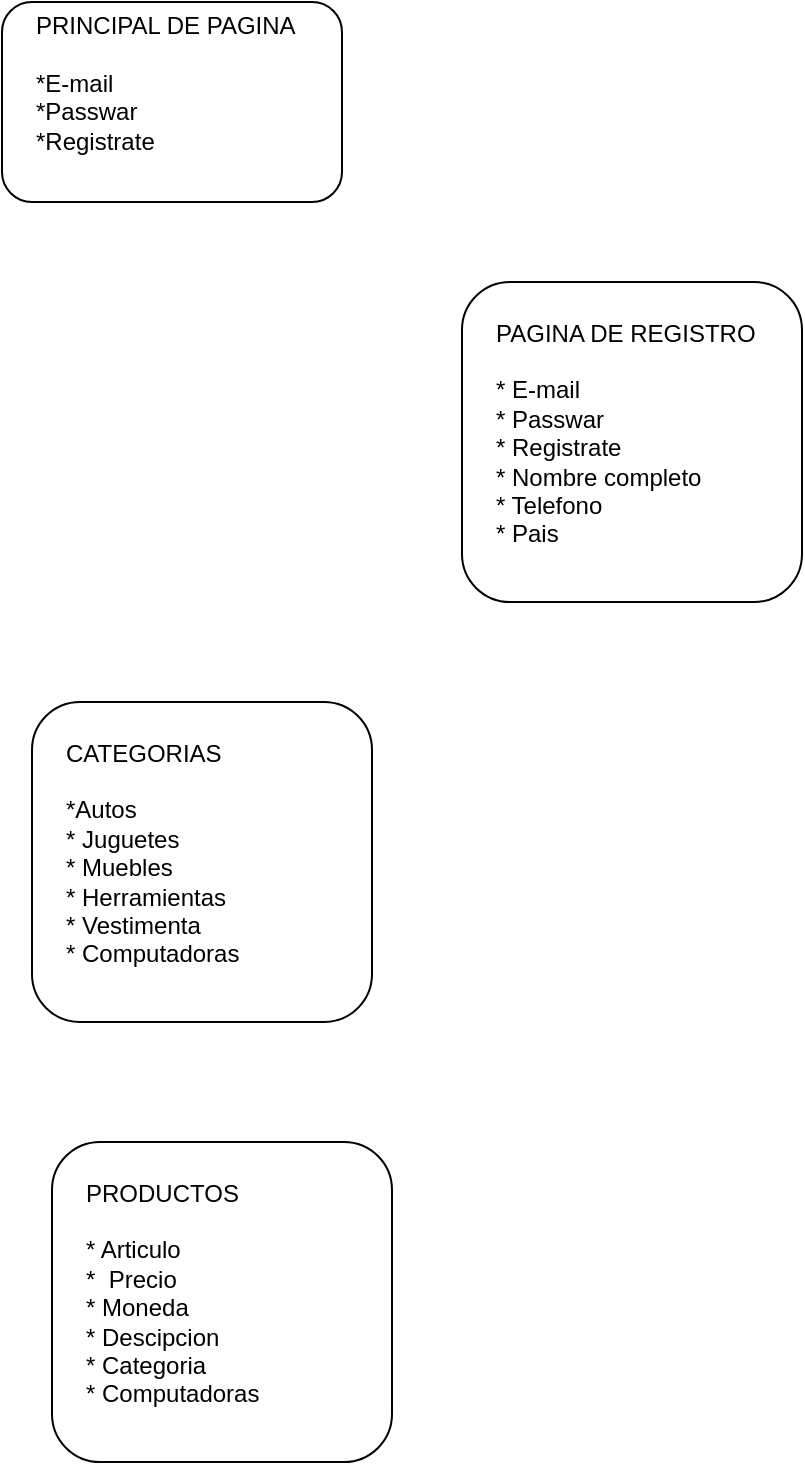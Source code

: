 <mxfile version="14.9.8" type="github">
  <diagram id="C5RBs43oDa-KdzZeNtuy" name="Page-1">
    <mxGraphModel dx="1422" dy="794" grid="1" gridSize="10" guides="1" tooltips="1" connect="1" arrows="1" fold="1" page="1" pageScale="1" pageWidth="827" pageHeight="1169" math="0" shadow="0">
      <root>
        <mxCell id="WIyWlLk6GJQsqaUBKTNV-0" />
        <mxCell id="WIyWlLk6GJQsqaUBKTNV-1" parent="WIyWlLk6GJQsqaUBKTNV-0" />
        <mxCell id="WIyWlLk6GJQsqaUBKTNV-7" value="" style="rounded=1;whiteSpace=wrap;html=1;fontSize=12;glass=0;strokeWidth=1;shadow=0;" parent="WIyWlLk6GJQsqaUBKTNV-1" vertex="1">
          <mxGeometry x="440" y="10" width="170" height="100" as="geometry" />
        </mxCell>
        <mxCell id="ruH51Zik40SD8CyiP0Wy-1" value="&lt;span&gt;&lt;font style=&quot;vertical-align: inherit&quot;&gt;&lt;font style=&quot;vertical-align: inherit&quot;&gt;PRINCIPAL DE PAGINA&lt;br&gt;&lt;br&gt;*E-mail&lt;br&gt;*Passwar&lt;br&gt;*Registrate&lt;br&gt;&lt;br&gt;&lt;/font&gt;&lt;/font&gt;&lt;/span&gt;&lt;font style=&quot;vertical-align: inherit&quot;&gt;&lt;font style=&quot;vertical-align: inherit&quot;&gt;&lt;font style=&quot;vertical-align: inherit&quot;&gt;&lt;font style=&quot;vertical-align: inherit&quot;&gt;&lt;font style=&quot;vertical-align: inherit&quot;&gt;&lt;font style=&quot;vertical-align: inherit&quot;&gt;&lt;font style=&quot;vertical-align: inherit&quot;&gt;&lt;font style=&quot;vertical-align: inherit&quot;&gt;&lt;br&gt;&lt;/font&gt;&lt;/font&gt;&lt;/font&gt;&lt;/font&gt;&lt;/font&gt;&lt;/font&gt;&lt;/font&gt;&lt;/font&gt;" style="text;html=1;strokeColor=none;fillColor=none;align=left;verticalAlign=middle;whiteSpace=wrap;rounded=0;" vertex="1" parent="WIyWlLk6GJQsqaUBKTNV-1">
          <mxGeometry x="455" y="20" width="140" height="90" as="geometry" />
        </mxCell>
        <mxCell id="ruH51Zik40SD8CyiP0Wy-2" value="" style="rounded=1;whiteSpace=wrap;html=1;fontSize=12;glass=0;strokeWidth=1;shadow=0;" vertex="1" parent="WIyWlLk6GJQsqaUBKTNV-1">
          <mxGeometry x="670" y="150" width="170" height="160" as="geometry" />
        </mxCell>
        <mxCell id="ruH51Zik40SD8CyiP0Wy-3" value="&lt;span&gt;&lt;font style=&quot;vertical-align: inherit&quot;&gt;&lt;font style=&quot;vertical-align: inherit&quot;&gt;&lt;font style=&quot;vertical-align: inherit&quot;&gt;&lt;font style=&quot;vertical-align: inherit&quot;&gt;&lt;font style=&quot;vertical-align: inherit&quot;&gt;&lt;font style=&quot;vertical-align: inherit&quot;&gt;PAGINA DE REGISTRO&lt;/font&gt;&lt;/font&gt;&lt;/font&gt;&lt;/font&gt;&lt;br&gt;&lt;br&gt;&lt;font style=&quot;vertical-align: inherit&quot;&gt;&lt;font style=&quot;vertical-align: inherit&quot;&gt;&lt;font style=&quot;vertical-align: inherit&quot;&gt;&lt;font style=&quot;vertical-align: inherit&quot;&gt;* E-mail &lt;/font&gt;&lt;/font&gt;&lt;/font&gt;&lt;/font&gt;&lt;br&gt;&lt;font style=&quot;vertical-align: inherit&quot;&gt;&lt;font style=&quot;vertical-align: inherit&quot;&gt;&lt;font style=&quot;vertical-align: inherit&quot;&gt;&lt;font style=&quot;vertical-align: inherit&quot;&gt;* Passwar &lt;/font&gt;&lt;/font&gt;&lt;/font&gt;&lt;/font&gt;&lt;br&gt;&lt;font style=&quot;vertical-align: inherit&quot;&gt;&lt;font style=&quot;vertical-align: inherit&quot;&gt;&lt;font style=&quot;vertical-align: inherit&quot;&gt;&lt;font style=&quot;vertical-align: inherit&quot;&gt;* Registrate &lt;/font&gt;&lt;/font&gt;&lt;br&gt;&lt;/font&gt;&lt;/font&gt;&lt;font style=&quot;vertical-align: inherit&quot;&gt;&lt;font style=&quot;vertical-align: inherit&quot;&gt;&lt;font style=&quot;vertical-align: inherit&quot;&gt;&lt;font style=&quot;vertical-align: inherit&quot;&gt;* Nombre completo &lt;/font&gt;&lt;/font&gt;&lt;br&gt;&lt;/font&gt;&lt;/font&gt;&lt;font style=&quot;vertical-align: inherit&quot;&gt;&lt;font style=&quot;vertical-align: inherit&quot;&gt;&lt;font style=&quot;vertical-align: inherit&quot;&gt;&lt;font style=&quot;vertical-align: inherit&quot;&gt;* Telefono &lt;/font&gt;&lt;/font&gt;&lt;br&gt;&lt;/font&gt;&lt;/font&gt;&lt;font style=&quot;vertical-align: inherit&quot;&gt;&lt;font style=&quot;vertical-align: inherit&quot;&gt;&lt;font style=&quot;vertical-align: inherit&quot;&gt;&lt;font style=&quot;vertical-align: inherit&quot;&gt;* Pais&lt;/font&gt;&lt;/font&gt;&lt;/font&gt;&lt;/font&gt;&lt;br&gt;&lt;br&gt;&lt;/font&gt;&lt;/font&gt;&lt;/span&gt;&lt;font style=&quot;vertical-align: inherit&quot;&gt;&lt;font style=&quot;vertical-align: inherit&quot;&gt;&lt;font style=&quot;vertical-align: inherit&quot;&gt;&lt;font style=&quot;vertical-align: inherit&quot;&gt;&lt;font style=&quot;vertical-align: inherit&quot;&gt;&lt;font style=&quot;vertical-align: inherit&quot;&gt;&lt;font style=&quot;vertical-align: inherit&quot;&gt;&lt;font style=&quot;vertical-align: inherit&quot;&gt;&lt;br&gt;&lt;/font&gt;&lt;/font&gt;&lt;/font&gt;&lt;/font&gt;&lt;/font&gt;&lt;/font&gt;&lt;/font&gt;&lt;/font&gt;" style="text;html=1;strokeColor=none;fillColor=none;align=left;verticalAlign=middle;whiteSpace=wrap;rounded=0;" vertex="1" parent="WIyWlLk6GJQsqaUBKTNV-1">
          <mxGeometry x="685" y="190" width="140" height="100" as="geometry" />
        </mxCell>
        <mxCell id="ruH51Zik40SD8CyiP0Wy-6" value="" style="rounded=1;whiteSpace=wrap;html=1;fontSize=12;glass=0;strokeWidth=1;shadow=0;" vertex="1" parent="WIyWlLk6GJQsqaUBKTNV-1">
          <mxGeometry x="455" y="360" width="170" height="160" as="geometry" />
        </mxCell>
        <mxCell id="ruH51Zik40SD8CyiP0Wy-7" value="&lt;span&gt;&lt;font style=&quot;vertical-align: inherit&quot;&gt;&lt;font style=&quot;vertical-align: inherit&quot;&gt;&lt;font style=&quot;vertical-align: inherit&quot;&gt;&lt;font style=&quot;vertical-align: inherit&quot;&gt;CATEGORIAS&lt;/font&gt;&lt;/font&gt;&lt;br&gt;&lt;br&gt;&lt;font style=&quot;vertical-align: inherit&quot;&gt;&lt;font style=&quot;vertical-align: inherit&quot;&gt;&lt;font style=&quot;vertical-align: inherit&quot;&gt;&lt;font style=&quot;vertical-align: inherit&quot;&gt;&lt;font style=&quot;vertical-align: inherit&quot;&gt;&lt;font style=&quot;vertical-align: inherit&quot;&gt;*Autos&lt;/font&gt;&lt;/font&gt;&lt;/font&gt;&lt;/font&gt;&lt;/font&gt;&lt;/font&gt;&lt;br&gt;&lt;font style=&quot;vertical-align: inherit&quot;&gt;&lt;font style=&quot;vertical-align: inherit&quot;&gt;&lt;font style=&quot;vertical-align: inherit&quot;&gt;&lt;font style=&quot;vertical-align: inherit&quot;&gt;&lt;font style=&quot;vertical-align: inherit&quot;&gt;&lt;font style=&quot;vertical-align: inherit&quot;&gt;*&amp;nbsp;&lt;/font&gt;&lt;/font&gt;&lt;/font&gt;&lt;/font&gt;&lt;/font&gt;&lt;/font&gt;&lt;font style=&quot;vertical-align: inherit&quot;&gt;&lt;font style=&quot;vertical-align: inherit&quot;&gt;Juguetes&lt;/font&gt;&lt;/font&gt;&lt;br&gt;&lt;font style=&quot;vertical-align: inherit&quot;&gt;&lt;font style=&quot;vertical-align: inherit&quot;&gt;&lt;font style=&quot;vertical-align: inherit&quot;&gt;&lt;font style=&quot;vertical-align: inherit&quot;&gt;&lt;font style=&quot;vertical-align: inherit&quot;&gt;&lt;font style=&quot;vertical-align: inherit&quot;&gt;* Muebles&lt;/font&gt;&lt;/font&gt;&lt;/font&gt;&lt;/font&gt;&lt;br&gt;&lt;/font&gt;&lt;/font&gt;&lt;font style=&quot;vertical-align: inherit&quot;&gt;&lt;font style=&quot;vertical-align: inherit&quot;&gt;&lt;font style=&quot;vertical-align: inherit&quot;&gt;&lt;font style=&quot;vertical-align: inherit&quot;&gt;&lt;font style=&quot;vertical-align: inherit&quot;&gt;&lt;font style=&quot;vertical-align: inherit&quot;&gt;* Herramientas&lt;/font&gt;&lt;/font&gt;&lt;/font&gt;&lt;/font&gt;&lt;br&gt;&lt;/font&gt;&lt;/font&gt;&lt;font style=&quot;vertical-align: inherit&quot;&gt;&lt;font style=&quot;vertical-align: inherit&quot;&gt;&lt;font style=&quot;vertical-align: inherit&quot;&gt;&lt;font style=&quot;vertical-align: inherit&quot;&gt;&lt;font style=&quot;vertical-align: inherit&quot;&gt;&lt;font style=&quot;vertical-align: inherit&quot;&gt;* Vestimenta&lt;br&gt;&lt;/font&gt;&lt;/font&gt;&lt;/font&gt;&lt;/font&gt;&lt;/font&gt;&lt;/font&gt;&lt;font style=&quot;vertical-align: inherit&quot;&gt;&lt;font style=&quot;vertical-align: inherit&quot;&gt;* Computadoras&lt;/font&gt;&lt;/font&gt;&lt;br&gt;&lt;br&gt;&lt;/font&gt;&lt;/font&gt;&lt;/span&gt;&lt;font style=&quot;vertical-align: inherit&quot;&gt;&lt;font style=&quot;vertical-align: inherit&quot;&gt;&lt;font style=&quot;vertical-align: inherit&quot;&gt;&lt;font style=&quot;vertical-align: inherit&quot;&gt;&lt;font style=&quot;vertical-align: inherit&quot;&gt;&lt;font style=&quot;vertical-align: inherit&quot;&gt;&lt;font style=&quot;vertical-align: inherit&quot;&gt;&lt;font style=&quot;vertical-align: inherit&quot;&gt;&lt;br&gt;&lt;/font&gt;&lt;/font&gt;&lt;/font&gt;&lt;/font&gt;&lt;/font&gt;&lt;/font&gt;&lt;/font&gt;&lt;/font&gt;" style="text;html=1;strokeColor=none;fillColor=none;align=left;verticalAlign=middle;whiteSpace=wrap;rounded=0;" vertex="1" parent="WIyWlLk6GJQsqaUBKTNV-1">
          <mxGeometry x="470" y="400" width="140" height="100" as="geometry" />
        </mxCell>
        <mxCell id="ruH51Zik40SD8CyiP0Wy-8" value="" style="rounded=1;whiteSpace=wrap;html=1;fontSize=12;glass=0;strokeWidth=1;shadow=0;" vertex="1" parent="WIyWlLk6GJQsqaUBKTNV-1">
          <mxGeometry x="465" y="580" width="170" height="160" as="geometry" />
        </mxCell>
        <mxCell id="ruH51Zik40SD8CyiP0Wy-9" value="&lt;span&gt;&lt;font style=&quot;vertical-align: inherit&quot;&gt;&lt;font style=&quot;vertical-align: inherit&quot;&gt;&lt;font style=&quot;vertical-align: inherit&quot;&gt;&lt;font style=&quot;vertical-align: inherit&quot;&gt;PRODUCTOS&lt;/font&gt;&lt;/font&gt;&lt;br&gt;&lt;br&gt;&lt;font style=&quot;vertical-align: inherit&quot;&gt;&lt;font style=&quot;vertical-align: inherit&quot;&gt;&lt;font style=&quot;vertical-align: inherit&quot;&gt;&lt;font style=&quot;vertical-align: inherit&quot;&gt;&lt;font style=&quot;vertical-align: inherit&quot;&gt;&lt;font style=&quot;vertical-align: inherit&quot;&gt;&lt;font style=&quot;vertical-align: inherit&quot;&gt;&lt;font style=&quot;vertical-align: inherit&quot;&gt;* Articulo&lt;/font&gt;&lt;/font&gt;&lt;/font&gt;&lt;/font&gt;&lt;/font&gt;&lt;/font&gt;&lt;/font&gt;&lt;/font&gt;&lt;br&gt;&lt;font style=&quot;vertical-align: inherit&quot;&gt;&lt;font style=&quot;vertical-align: inherit&quot;&gt;&lt;font style=&quot;vertical-align: inherit&quot;&gt;&lt;font style=&quot;vertical-align: inherit&quot;&gt;&lt;font style=&quot;vertical-align: inherit&quot;&gt;&lt;font style=&quot;vertical-align: inherit&quot;&gt;&lt;font style=&quot;vertical-align: inherit&quot;&gt;&lt;font style=&quot;vertical-align: inherit&quot;&gt;*&amp;nbsp;&lt;/font&gt;&lt;/font&gt;&lt;/font&gt;&lt;/font&gt;&lt;/font&gt;&lt;/font&gt;&lt;/font&gt;&lt;/font&gt;&lt;font style=&quot;vertical-align: inherit&quot;&gt;&lt;font style=&quot;vertical-align: inherit&quot;&gt;&lt;font style=&quot;vertical-align: inherit&quot;&gt;&lt;font style=&quot;vertical-align: inherit&quot;&gt;&amp;nbsp;Precio&lt;/font&gt;&lt;/font&gt;&lt;/font&gt;&lt;/font&gt;&lt;br&gt;&lt;font style=&quot;vertical-align: inherit&quot;&gt;&lt;font style=&quot;vertical-align: inherit&quot;&gt;&lt;font style=&quot;vertical-align: inherit&quot;&gt;&lt;font style=&quot;vertical-align: inherit&quot;&gt;&lt;font style=&quot;vertical-align: inherit&quot;&gt;&lt;font style=&quot;vertical-align: inherit&quot;&gt;&lt;font style=&quot;vertical-align: inherit&quot;&gt;&lt;font style=&quot;vertical-align: inherit&quot;&gt;* Moneda&lt;/font&gt;&lt;/font&gt;&lt;/font&gt;&lt;/font&gt;&lt;/font&gt;&lt;/font&gt;&lt;br&gt;&lt;/font&gt;&lt;/font&gt;&lt;font style=&quot;vertical-align: inherit&quot;&gt;&lt;font style=&quot;vertical-align: inherit&quot;&gt;&lt;font style=&quot;vertical-align: inherit&quot;&gt;&lt;font style=&quot;vertical-align: inherit&quot;&gt;&lt;font style=&quot;vertical-align: inherit&quot;&gt;&lt;font style=&quot;vertical-align: inherit&quot;&gt;&lt;font style=&quot;vertical-align: inherit&quot;&gt;&lt;font style=&quot;vertical-align: inherit&quot;&gt;* Descipcion&lt;/font&gt;&lt;/font&gt;&lt;/font&gt;&lt;/font&gt;&lt;/font&gt;&lt;/font&gt;&lt;br&gt;&lt;/font&gt;&lt;/font&gt;&lt;font style=&quot;vertical-align: inherit&quot;&gt;&lt;font style=&quot;vertical-align: inherit&quot;&gt;&lt;font style=&quot;vertical-align: inherit&quot;&gt;&lt;font style=&quot;vertical-align: inherit&quot;&gt;&lt;font style=&quot;vertical-align: inherit&quot;&gt;&lt;font style=&quot;vertical-align: inherit&quot;&gt;&lt;font style=&quot;vertical-align: inherit&quot;&gt;&lt;font style=&quot;vertical-align: inherit&quot;&gt;* Categoria&lt;/font&gt;&lt;/font&gt;&lt;br&gt;&lt;/font&gt;&lt;/font&gt;&lt;/font&gt;&lt;/font&gt;&lt;/font&gt;&lt;/font&gt;&lt;font style=&quot;vertical-align: inherit&quot;&gt;&lt;font style=&quot;vertical-align: inherit&quot;&gt;&lt;font style=&quot;vertical-align: inherit&quot;&gt;&lt;font style=&quot;vertical-align: inherit&quot;&gt; * Computadoras&lt;/font&gt;&lt;/font&gt;&lt;/font&gt;&lt;/font&gt;&lt;br&gt;&lt;br&gt;&lt;/font&gt;&lt;/font&gt;&lt;/span&gt;&lt;font style=&quot;vertical-align: inherit&quot;&gt;&lt;font style=&quot;vertical-align: inherit&quot;&gt;&lt;font style=&quot;vertical-align: inherit&quot;&gt;&lt;font style=&quot;vertical-align: inherit&quot;&gt;&lt;font style=&quot;vertical-align: inherit&quot;&gt;&lt;font style=&quot;vertical-align: inherit&quot;&gt;&lt;font style=&quot;vertical-align: inherit&quot;&gt;&lt;font style=&quot;vertical-align: inherit&quot;&gt;&lt;br&gt;&lt;/font&gt;&lt;/font&gt;&lt;/font&gt;&lt;/font&gt;&lt;/font&gt;&lt;/font&gt;&lt;/font&gt;&lt;/font&gt;" style="text;html=1;strokeColor=none;fillColor=none;align=left;verticalAlign=middle;whiteSpace=wrap;rounded=0;" vertex="1" parent="WIyWlLk6GJQsqaUBKTNV-1">
          <mxGeometry x="480" y="620" width="140" height="100" as="geometry" />
        </mxCell>
      </root>
    </mxGraphModel>
  </diagram>
</mxfile>
